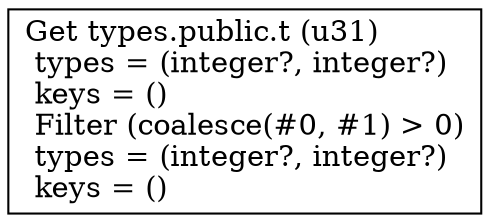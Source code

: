digraph G {
    node0 [shape = record, label=" Get types.public.t (u31)\l  types = (integer?, integer?)\l  keys = ()\l Filter (coalesce(#0, #1) \> 0)\l  types = (integer?, integer?)\l  keys = ()\l"]
}
